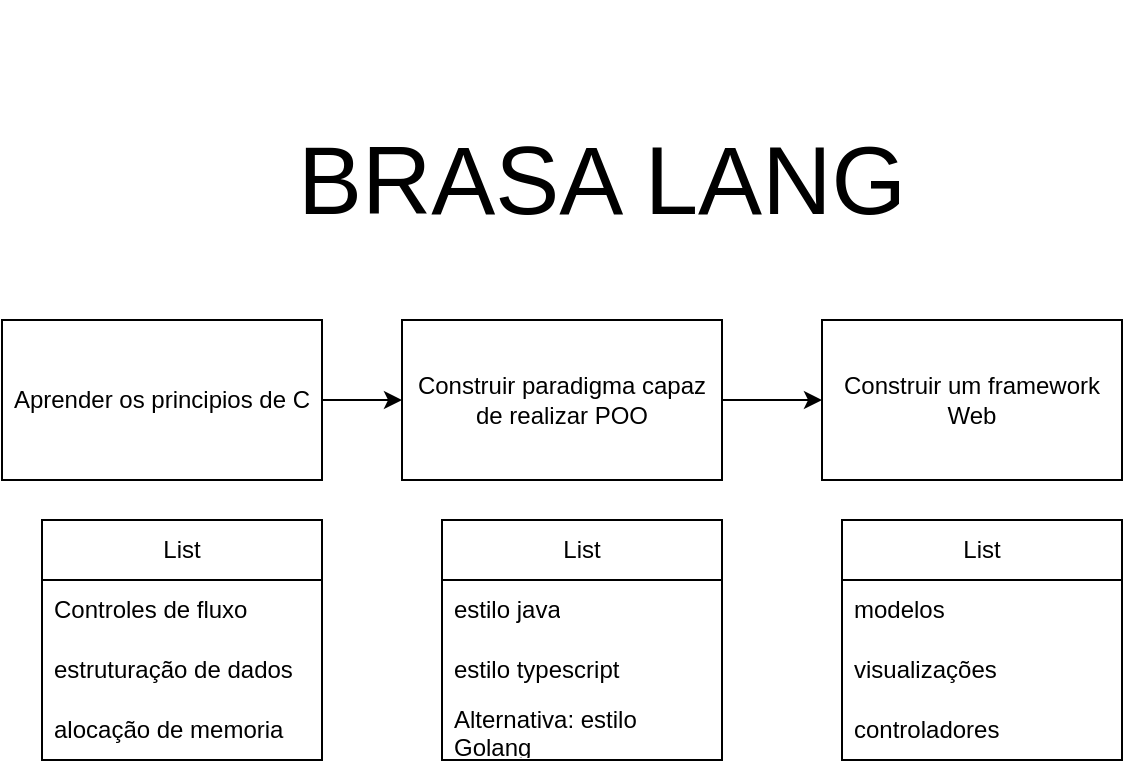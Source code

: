 <mxfile version="22.1.18" type="github">
  <diagram name="Página-1" id="v3u33ix_EOXlECrMnybD">
    <mxGraphModel dx="1354" dy="594" grid="1" gridSize="10" guides="1" tooltips="1" connect="1" arrows="1" fold="1" page="1" pageScale="1" pageWidth="827" pageHeight="1169" math="0" shadow="0">
      <root>
        <mxCell id="0" />
        <mxCell id="1" parent="0" />
        <mxCell id="4JViO4hy1cxycSM2-lfy-4" style="edgeStyle=orthogonalEdgeStyle;rounded=0;orthogonalLoop=1;jettySize=auto;html=1;exitX=1;exitY=0.5;exitDx=0;exitDy=0;entryX=0;entryY=0.5;entryDx=0;entryDy=0;" edge="1" parent="1" source="4JViO4hy1cxycSM2-lfy-2" target="4JViO4hy1cxycSM2-lfy-3">
          <mxGeometry relative="1" as="geometry" />
        </mxCell>
        <mxCell id="4JViO4hy1cxycSM2-lfy-2" value="Aprender os principios de C" style="rounded=0;whiteSpace=wrap;html=1;" vertex="1" parent="1">
          <mxGeometry x="40" y="280" width="160" height="80" as="geometry" />
        </mxCell>
        <mxCell id="4JViO4hy1cxycSM2-lfy-6" style="edgeStyle=orthogonalEdgeStyle;rounded=0;orthogonalLoop=1;jettySize=auto;html=1;exitX=1;exitY=0.5;exitDx=0;exitDy=0;entryX=0;entryY=0.5;entryDx=0;entryDy=0;" edge="1" parent="1" source="4JViO4hy1cxycSM2-lfy-3" target="4JViO4hy1cxycSM2-lfy-5">
          <mxGeometry relative="1" as="geometry" />
        </mxCell>
        <mxCell id="4JViO4hy1cxycSM2-lfy-3" value="Construir paradigma capaz de realizar POO" style="rounded=0;whiteSpace=wrap;html=1;" vertex="1" parent="1">
          <mxGeometry x="240" y="280" width="160" height="80" as="geometry" />
        </mxCell>
        <mxCell id="4JViO4hy1cxycSM2-lfy-5" value="Construir um framework Web" style="rounded=0;whiteSpace=wrap;html=1;" vertex="1" parent="1">
          <mxGeometry x="450" y="280" width="150" height="80" as="geometry" />
        </mxCell>
        <mxCell id="4JViO4hy1cxycSM2-lfy-7" value="List" style="swimlane;fontStyle=0;childLayout=stackLayout;horizontal=1;startSize=30;horizontalStack=0;resizeParent=1;resizeParentMax=0;resizeLast=0;collapsible=1;marginBottom=0;whiteSpace=wrap;html=1;" vertex="1" parent="1">
          <mxGeometry x="60" y="380" width="140" height="120" as="geometry" />
        </mxCell>
        <mxCell id="4JViO4hy1cxycSM2-lfy-8" value="Controles de fluxo" style="text;strokeColor=none;fillColor=none;align=left;verticalAlign=middle;spacingLeft=4;spacingRight=4;overflow=hidden;points=[[0,0.5],[1,0.5]];portConstraint=eastwest;rotatable=0;whiteSpace=wrap;html=1;" vertex="1" parent="4JViO4hy1cxycSM2-lfy-7">
          <mxGeometry y="30" width="140" height="30" as="geometry" />
        </mxCell>
        <mxCell id="4JViO4hy1cxycSM2-lfy-9" value="estruturação de dados" style="text;strokeColor=none;fillColor=none;align=left;verticalAlign=middle;spacingLeft=4;spacingRight=4;overflow=hidden;points=[[0,0.5],[1,0.5]];portConstraint=eastwest;rotatable=0;whiteSpace=wrap;html=1;" vertex="1" parent="4JViO4hy1cxycSM2-lfy-7">
          <mxGeometry y="60" width="140" height="30" as="geometry" />
        </mxCell>
        <mxCell id="4JViO4hy1cxycSM2-lfy-10" value="alocação de memoria" style="text;strokeColor=none;fillColor=none;align=left;verticalAlign=middle;spacingLeft=4;spacingRight=4;overflow=hidden;points=[[0,0.5],[1,0.5]];portConstraint=eastwest;rotatable=0;whiteSpace=wrap;html=1;" vertex="1" parent="4JViO4hy1cxycSM2-lfy-7">
          <mxGeometry y="90" width="140" height="30" as="geometry" />
        </mxCell>
        <mxCell id="4JViO4hy1cxycSM2-lfy-11" value="List" style="swimlane;fontStyle=0;childLayout=stackLayout;horizontal=1;startSize=30;horizontalStack=0;resizeParent=1;resizeParentMax=0;resizeLast=0;collapsible=1;marginBottom=0;whiteSpace=wrap;html=1;" vertex="1" parent="1">
          <mxGeometry x="260" y="380" width="140" height="120" as="geometry" />
        </mxCell>
        <mxCell id="4JViO4hy1cxycSM2-lfy-12" value="estilo java" style="text;strokeColor=none;fillColor=none;align=left;verticalAlign=middle;spacingLeft=4;spacingRight=4;overflow=hidden;points=[[0,0.5],[1,0.5]];portConstraint=eastwest;rotatable=0;whiteSpace=wrap;html=1;" vertex="1" parent="4JViO4hy1cxycSM2-lfy-11">
          <mxGeometry y="30" width="140" height="30" as="geometry" />
        </mxCell>
        <mxCell id="4JViO4hy1cxycSM2-lfy-13" value="estilo typescript" style="text;strokeColor=none;fillColor=none;align=left;verticalAlign=middle;spacingLeft=4;spacingRight=4;overflow=hidden;points=[[0,0.5],[1,0.5]];portConstraint=eastwest;rotatable=0;whiteSpace=wrap;html=1;" vertex="1" parent="4JViO4hy1cxycSM2-lfy-11">
          <mxGeometry y="60" width="140" height="30" as="geometry" />
        </mxCell>
        <mxCell id="4JViO4hy1cxycSM2-lfy-14" value="Alternativa: estilo Golang" style="text;strokeColor=none;fillColor=none;align=left;verticalAlign=middle;spacingLeft=4;spacingRight=4;overflow=hidden;points=[[0,0.5],[1,0.5]];portConstraint=eastwest;rotatable=0;whiteSpace=wrap;html=1;" vertex="1" parent="4JViO4hy1cxycSM2-lfy-11">
          <mxGeometry y="90" width="140" height="30" as="geometry" />
        </mxCell>
        <mxCell id="4JViO4hy1cxycSM2-lfy-15" value="List" style="swimlane;fontStyle=0;childLayout=stackLayout;horizontal=1;startSize=30;horizontalStack=0;resizeParent=1;resizeParentMax=0;resizeLast=0;collapsible=1;marginBottom=0;whiteSpace=wrap;html=1;" vertex="1" parent="1">
          <mxGeometry x="460" y="380" width="140" height="120" as="geometry" />
        </mxCell>
        <mxCell id="4JViO4hy1cxycSM2-lfy-16" value="modelos" style="text;strokeColor=none;fillColor=none;align=left;verticalAlign=middle;spacingLeft=4;spacingRight=4;overflow=hidden;points=[[0,0.5],[1,0.5]];portConstraint=eastwest;rotatable=0;whiteSpace=wrap;html=1;" vertex="1" parent="4JViO4hy1cxycSM2-lfy-15">
          <mxGeometry y="30" width="140" height="30" as="geometry" />
        </mxCell>
        <mxCell id="4JViO4hy1cxycSM2-lfy-17" value="visualizações" style="text;strokeColor=none;fillColor=none;align=left;verticalAlign=middle;spacingLeft=4;spacingRight=4;overflow=hidden;points=[[0,0.5],[1,0.5]];portConstraint=eastwest;rotatable=0;whiteSpace=wrap;html=1;" vertex="1" parent="4JViO4hy1cxycSM2-lfy-15">
          <mxGeometry y="60" width="140" height="30" as="geometry" />
        </mxCell>
        <mxCell id="4JViO4hy1cxycSM2-lfy-18" value="controladores" style="text;strokeColor=none;fillColor=none;align=left;verticalAlign=middle;spacingLeft=4;spacingRight=4;overflow=hidden;points=[[0,0.5],[1,0.5]];portConstraint=eastwest;rotatable=0;whiteSpace=wrap;html=1;" vertex="1" parent="4JViO4hy1cxycSM2-lfy-15">
          <mxGeometry y="90" width="140" height="30" as="geometry" />
        </mxCell>
        <mxCell id="4JViO4hy1cxycSM2-lfy-20" value="&lt;font style=&quot;font-size: 48px;&quot;&gt;BRASA LANG&lt;/font&gt;" style="text;html=1;strokeColor=none;fillColor=none;align=center;verticalAlign=middle;whiteSpace=wrap;rounded=0;" vertex="1" parent="1">
          <mxGeometry x="170" y="120" width="340" height="180" as="geometry" />
        </mxCell>
      </root>
    </mxGraphModel>
  </diagram>
</mxfile>
